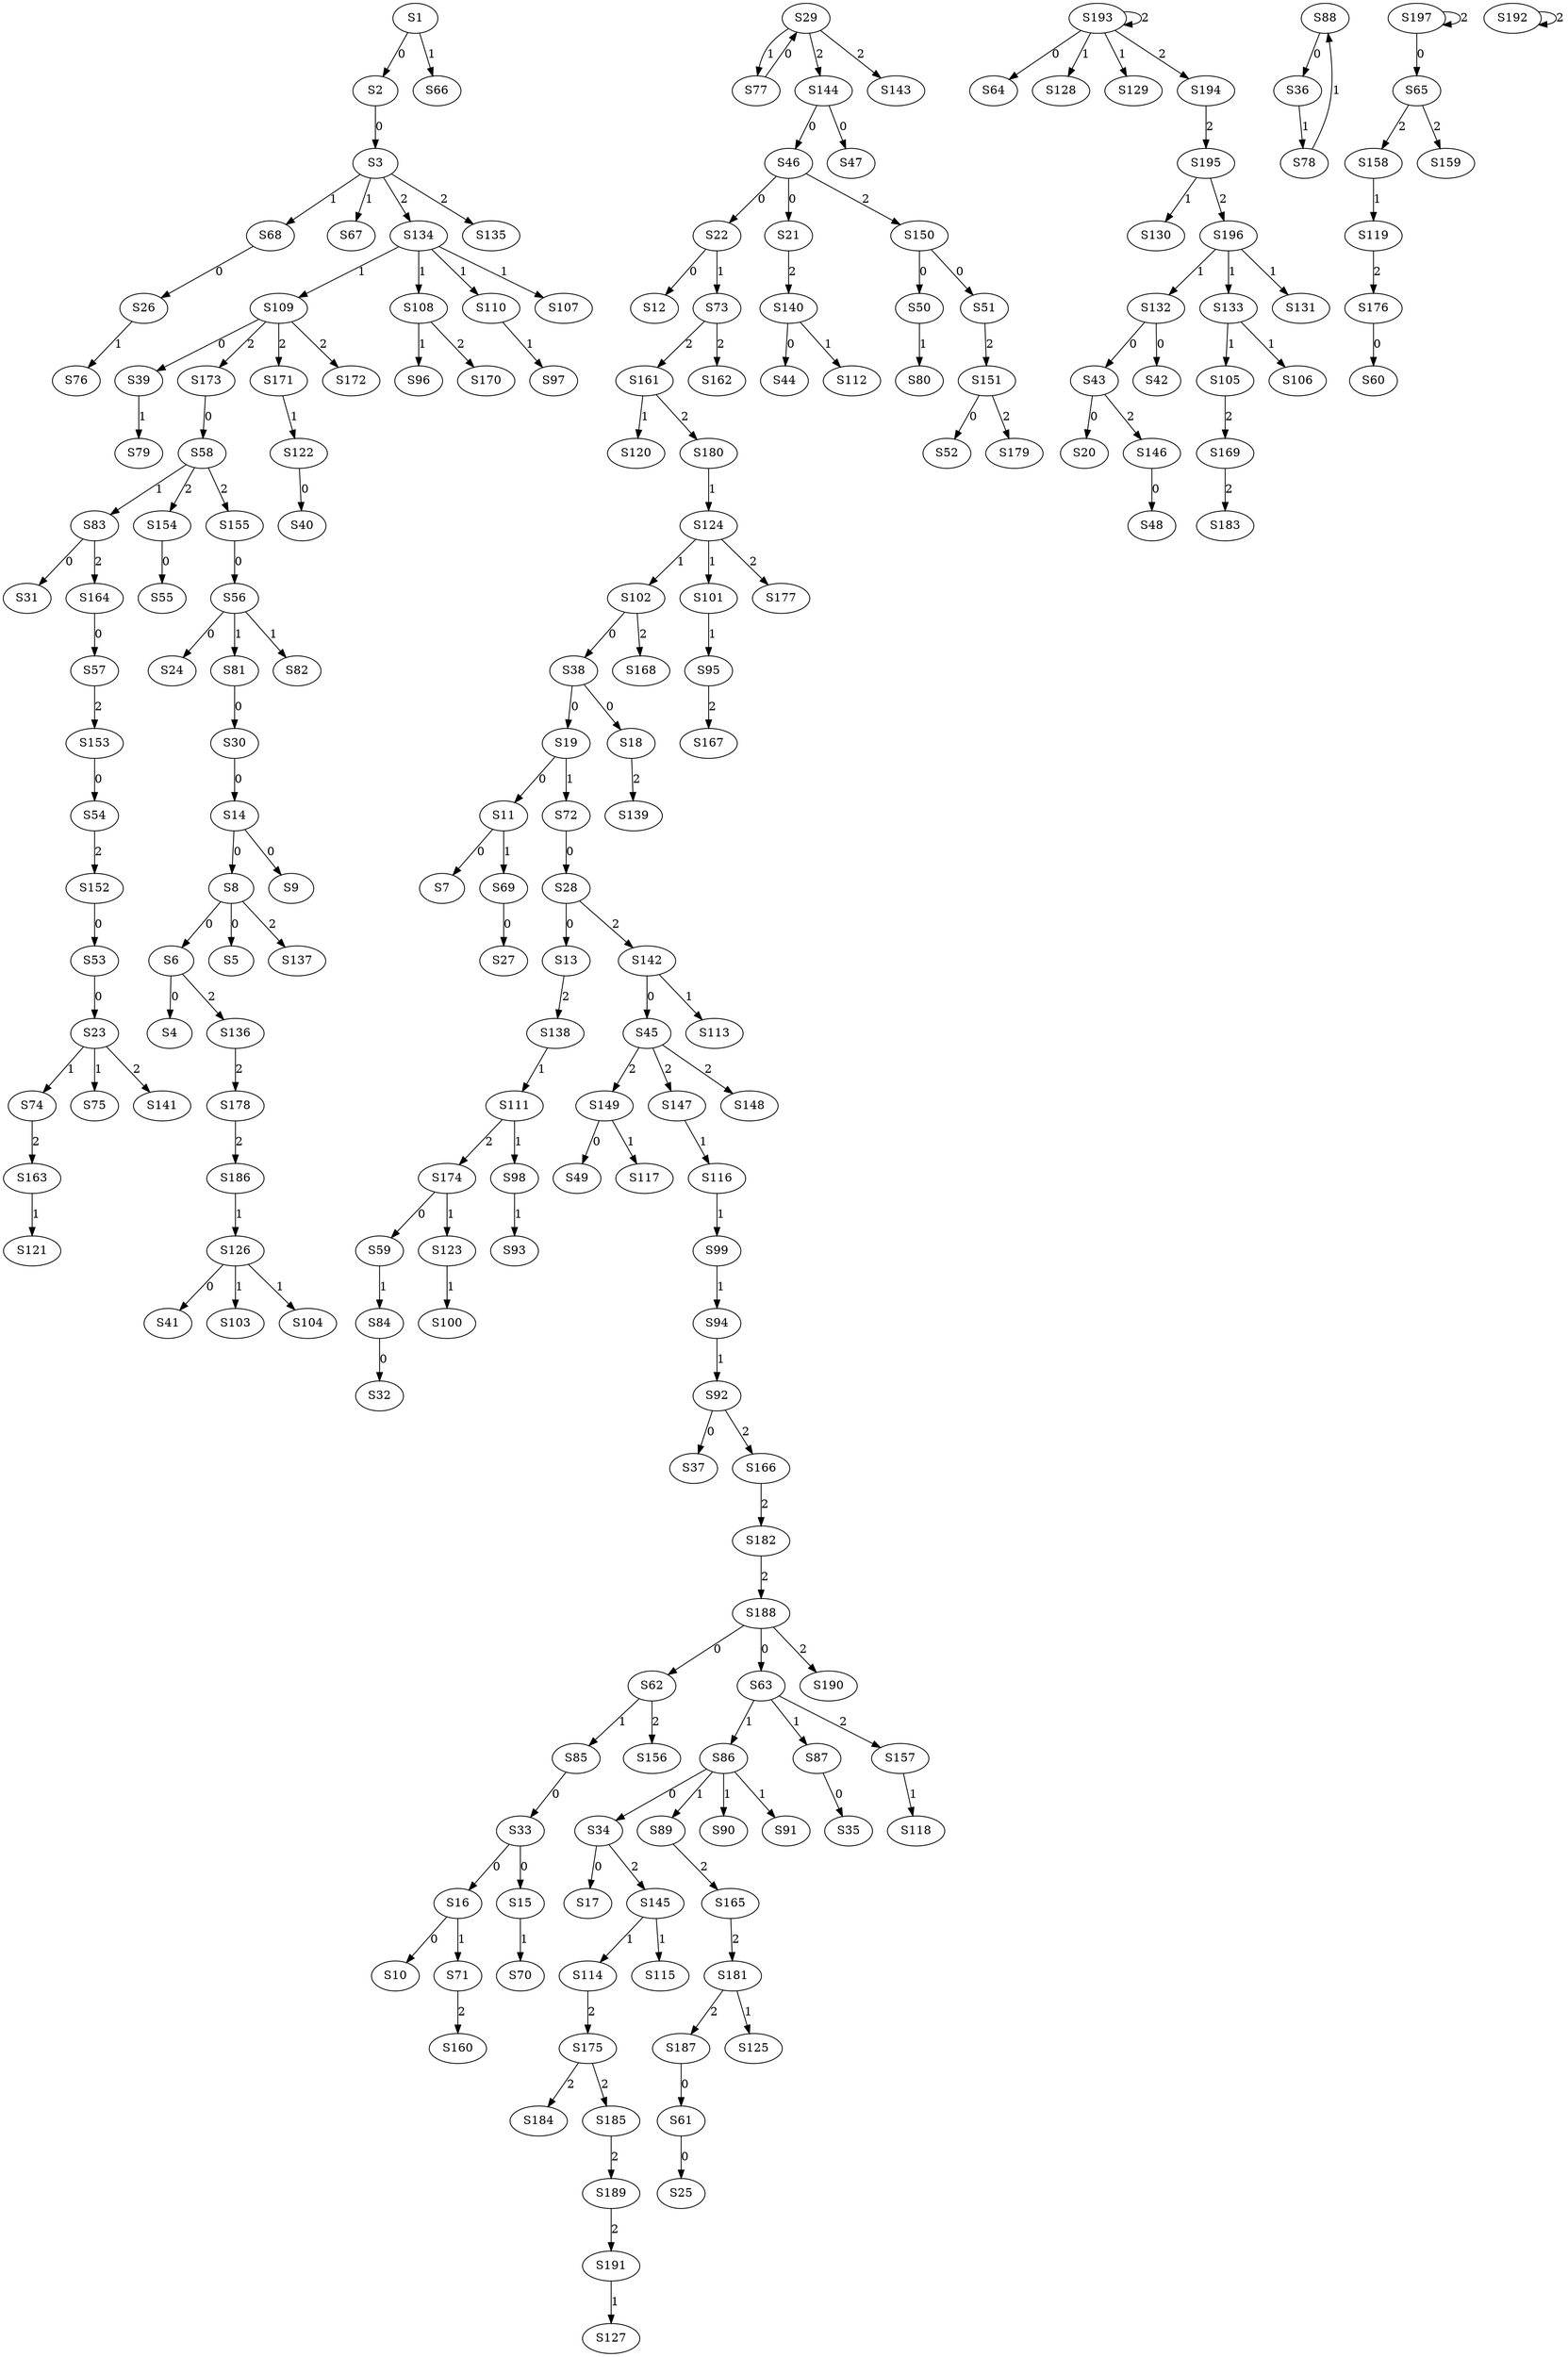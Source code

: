 strict digraph {
	S1 -> S2 [ label = 0 ];
	S2 -> S3 [ label = 0 ];
	S6 -> S4 [ label = 0 ];
	S8 -> S5 [ label = 0 ];
	S8 -> S6 [ label = 0 ];
	S11 -> S7 [ label = 0 ];
	S14 -> S8 [ label = 0 ];
	S14 -> S9 [ label = 0 ];
	S16 -> S10 [ label = 0 ];
	S19 -> S11 [ label = 0 ];
	S22 -> S12 [ label = 0 ];
	S28 -> S13 [ label = 0 ];
	S30 -> S14 [ label = 0 ];
	S33 -> S15 [ label = 0 ];
	S33 -> S16 [ label = 0 ];
	S34 -> S17 [ label = 0 ];
	S38 -> S18 [ label = 0 ];
	S38 -> S19 [ label = 0 ];
	S43 -> S20 [ label = 0 ];
	S46 -> S21 [ label = 0 ];
	S46 -> S22 [ label = 0 ];
	S53 -> S23 [ label = 0 ];
	S56 -> S24 [ label = 0 ];
	S61 -> S25 [ label = 0 ];
	S68 -> S26 [ label = 0 ];
	S69 -> S27 [ label = 0 ];
	S72 -> S28 [ label = 0 ];
	S77 -> S29 [ label = 0 ];
	S81 -> S30 [ label = 0 ];
	S83 -> S31 [ label = 0 ];
	S84 -> S32 [ label = 0 ];
	S85 -> S33 [ label = 0 ];
	S86 -> S34 [ label = 0 ];
	S87 -> S35 [ label = 0 ];
	S88 -> S36 [ label = 0 ];
	S92 -> S37 [ label = 0 ];
	S102 -> S38 [ label = 0 ];
	S109 -> S39 [ label = 0 ];
	S122 -> S40 [ label = 0 ];
	S126 -> S41 [ label = 0 ];
	S132 -> S42 [ label = 0 ];
	S132 -> S43 [ label = 0 ];
	S140 -> S44 [ label = 0 ];
	S142 -> S45 [ label = 0 ];
	S144 -> S46 [ label = 0 ];
	S144 -> S47 [ label = 0 ];
	S146 -> S48 [ label = 0 ];
	S149 -> S49 [ label = 0 ];
	S150 -> S50 [ label = 0 ];
	S150 -> S51 [ label = 0 ];
	S151 -> S52 [ label = 0 ];
	S152 -> S53 [ label = 0 ];
	S153 -> S54 [ label = 0 ];
	S154 -> S55 [ label = 0 ];
	S155 -> S56 [ label = 0 ];
	S164 -> S57 [ label = 0 ];
	S173 -> S58 [ label = 0 ];
	S174 -> S59 [ label = 0 ];
	S176 -> S60 [ label = 0 ];
	S187 -> S61 [ label = 0 ];
	S188 -> S62 [ label = 0 ];
	S188 -> S63 [ label = 0 ];
	S193 -> S64 [ label = 0 ];
	S197 -> S65 [ label = 0 ];
	S1 -> S66 [ label = 1 ];
	S3 -> S67 [ label = 1 ];
	S3 -> S68 [ label = 1 ];
	S11 -> S69 [ label = 1 ];
	S15 -> S70 [ label = 1 ];
	S16 -> S71 [ label = 1 ];
	S19 -> S72 [ label = 1 ];
	S22 -> S73 [ label = 1 ];
	S23 -> S74 [ label = 1 ];
	S23 -> S75 [ label = 1 ];
	S26 -> S76 [ label = 1 ];
	S29 -> S77 [ label = 1 ];
	S36 -> S78 [ label = 1 ];
	S39 -> S79 [ label = 1 ];
	S50 -> S80 [ label = 1 ];
	S56 -> S81 [ label = 1 ];
	S56 -> S82 [ label = 1 ];
	S58 -> S83 [ label = 1 ];
	S59 -> S84 [ label = 1 ];
	S62 -> S85 [ label = 1 ];
	S63 -> S86 [ label = 1 ];
	S63 -> S87 [ label = 1 ];
	S78 -> S88 [ label = 1 ];
	S86 -> S89 [ label = 1 ];
	S86 -> S90 [ label = 1 ];
	S86 -> S91 [ label = 1 ];
	S94 -> S92 [ label = 1 ];
	S98 -> S93 [ label = 1 ];
	S99 -> S94 [ label = 1 ];
	S101 -> S95 [ label = 1 ];
	S108 -> S96 [ label = 1 ];
	S110 -> S97 [ label = 1 ];
	S111 -> S98 [ label = 1 ];
	S116 -> S99 [ label = 1 ];
	S123 -> S100 [ label = 1 ];
	S124 -> S101 [ label = 1 ];
	S124 -> S102 [ label = 1 ];
	S126 -> S103 [ label = 1 ];
	S126 -> S104 [ label = 1 ];
	S133 -> S105 [ label = 1 ];
	S133 -> S106 [ label = 1 ];
	S134 -> S107 [ label = 1 ];
	S134 -> S108 [ label = 1 ];
	S134 -> S109 [ label = 1 ];
	S134 -> S110 [ label = 1 ];
	S138 -> S111 [ label = 1 ];
	S140 -> S112 [ label = 1 ];
	S142 -> S113 [ label = 1 ];
	S145 -> S114 [ label = 1 ];
	S145 -> S115 [ label = 1 ];
	S147 -> S116 [ label = 1 ];
	S149 -> S117 [ label = 1 ];
	S157 -> S118 [ label = 1 ];
	S158 -> S119 [ label = 1 ];
	S161 -> S120 [ label = 1 ];
	S163 -> S121 [ label = 1 ];
	S171 -> S122 [ label = 1 ];
	S174 -> S123 [ label = 1 ];
	S180 -> S124 [ label = 1 ];
	S181 -> S125 [ label = 1 ];
	S186 -> S126 [ label = 1 ];
	S191 -> S127 [ label = 1 ];
	S193 -> S128 [ label = 1 ];
	S193 -> S129 [ label = 1 ];
	S195 -> S130 [ label = 1 ];
	S196 -> S131 [ label = 1 ];
	S196 -> S132 [ label = 1 ];
	S196 -> S133 [ label = 1 ];
	S3 -> S134 [ label = 2 ];
	S3 -> S135 [ label = 2 ];
	S6 -> S136 [ label = 2 ];
	S8 -> S137 [ label = 2 ];
	S13 -> S138 [ label = 2 ];
	S18 -> S139 [ label = 2 ];
	S21 -> S140 [ label = 2 ];
	S23 -> S141 [ label = 2 ];
	S28 -> S142 [ label = 2 ];
	S29 -> S143 [ label = 2 ];
	S29 -> S144 [ label = 2 ];
	S34 -> S145 [ label = 2 ];
	S43 -> S146 [ label = 2 ];
	S45 -> S147 [ label = 2 ];
	S45 -> S148 [ label = 2 ];
	S45 -> S149 [ label = 2 ];
	S46 -> S150 [ label = 2 ];
	S51 -> S151 [ label = 2 ];
	S54 -> S152 [ label = 2 ];
	S57 -> S153 [ label = 2 ];
	S58 -> S154 [ label = 2 ];
	S58 -> S155 [ label = 2 ];
	S62 -> S156 [ label = 2 ];
	S63 -> S157 [ label = 2 ];
	S65 -> S158 [ label = 2 ];
	S65 -> S159 [ label = 2 ];
	S71 -> S160 [ label = 2 ];
	S73 -> S161 [ label = 2 ];
	S73 -> S162 [ label = 2 ];
	S74 -> S163 [ label = 2 ];
	S83 -> S164 [ label = 2 ];
	S89 -> S165 [ label = 2 ];
	S92 -> S166 [ label = 2 ];
	S95 -> S167 [ label = 2 ];
	S102 -> S168 [ label = 2 ];
	S105 -> S169 [ label = 2 ];
	S108 -> S170 [ label = 2 ];
	S109 -> S171 [ label = 2 ];
	S109 -> S172 [ label = 2 ];
	S109 -> S173 [ label = 2 ];
	S111 -> S174 [ label = 2 ];
	S114 -> S175 [ label = 2 ];
	S119 -> S176 [ label = 2 ];
	S124 -> S177 [ label = 2 ];
	S136 -> S178 [ label = 2 ];
	S151 -> S179 [ label = 2 ];
	S161 -> S180 [ label = 2 ];
	S165 -> S181 [ label = 2 ];
	S166 -> S182 [ label = 2 ];
	S169 -> S183 [ label = 2 ];
	S175 -> S184 [ label = 2 ];
	S175 -> S185 [ label = 2 ];
	S178 -> S186 [ label = 2 ];
	S181 -> S187 [ label = 2 ];
	S182 -> S188 [ label = 2 ];
	S185 -> S189 [ label = 2 ];
	S188 -> S190 [ label = 2 ];
	S189 -> S191 [ label = 2 ];
	S192 -> S192 [ label = 2 ];
	S193 -> S193 [ label = 2 ];
	S193 -> S194 [ label = 2 ];
	S194 -> S195 [ label = 2 ];
	S195 -> S196 [ label = 2 ];
	S197 -> S197 [ label = 2 ];
}